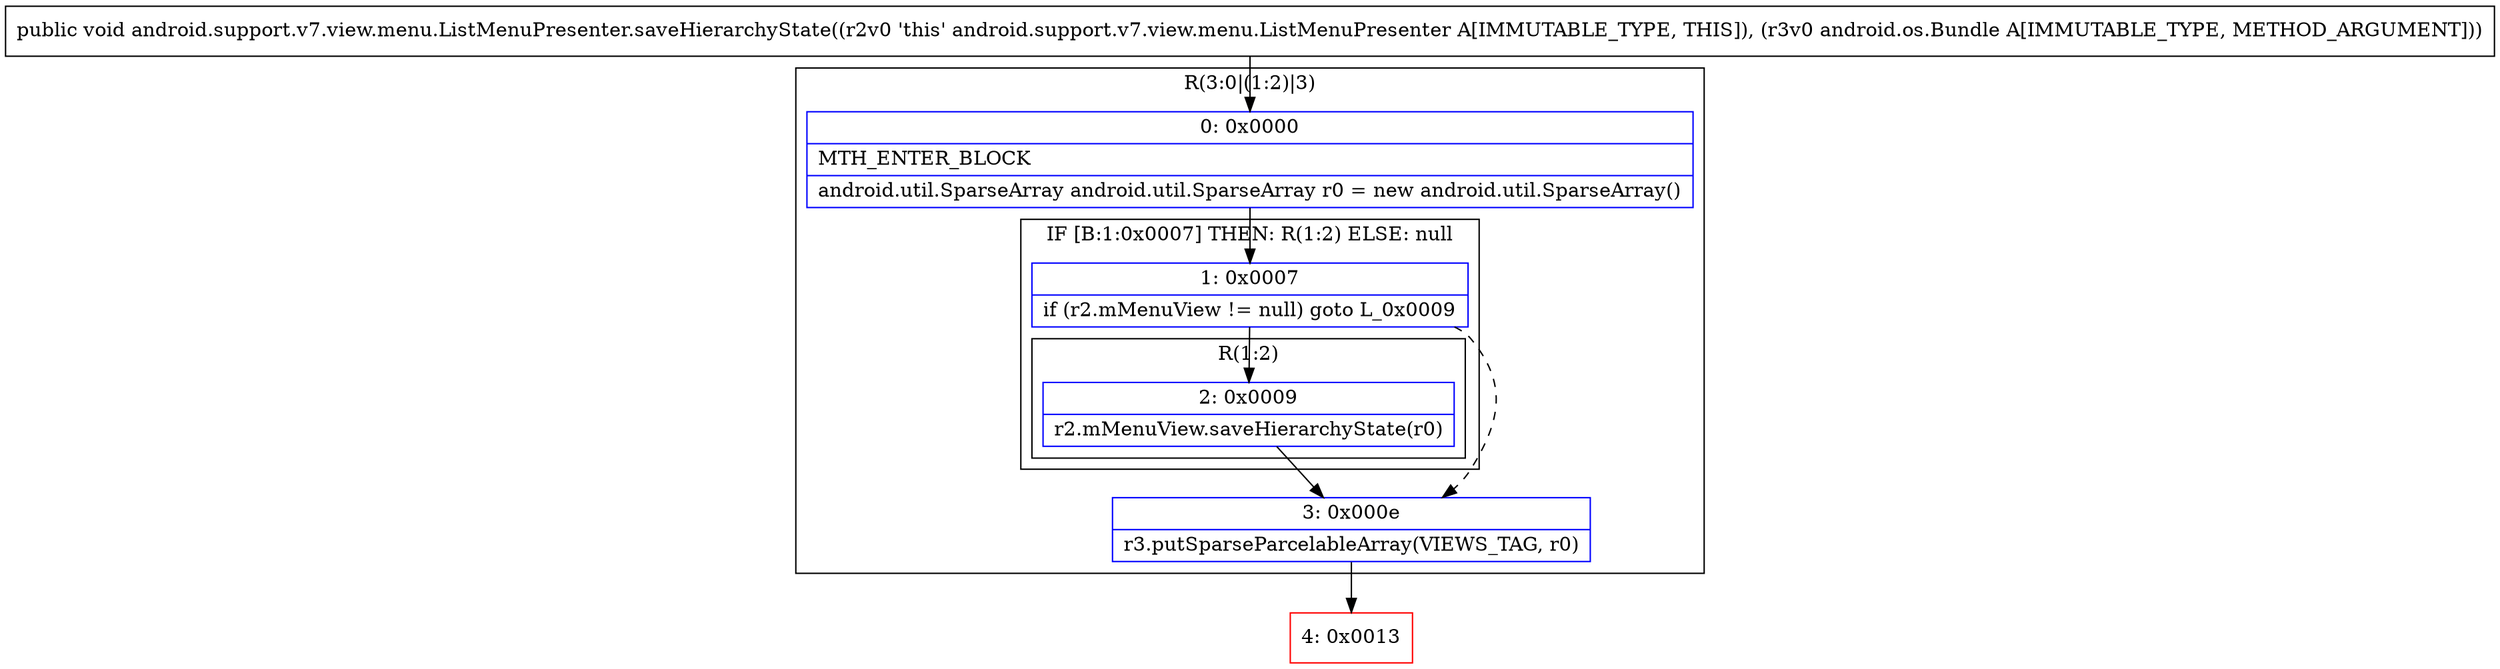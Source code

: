 digraph "CFG forandroid.support.v7.view.menu.ListMenuPresenter.saveHierarchyState(Landroid\/os\/Bundle;)V" {
subgraph cluster_Region_1087755502 {
label = "R(3:0|(1:2)|3)";
node [shape=record,color=blue];
Node_0 [shape=record,label="{0\:\ 0x0000|MTH_ENTER_BLOCK\l|android.util.SparseArray android.util.SparseArray r0 = new android.util.SparseArray()\l}"];
subgraph cluster_IfRegion_1180589047 {
label = "IF [B:1:0x0007] THEN: R(1:2) ELSE: null";
node [shape=record,color=blue];
Node_1 [shape=record,label="{1\:\ 0x0007|if (r2.mMenuView != null) goto L_0x0009\l}"];
subgraph cluster_Region_2002227655 {
label = "R(1:2)";
node [shape=record,color=blue];
Node_2 [shape=record,label="{2\:\ 0x0009|r2.mMenuView.saveHierarchyState(r0)\l}"];
}
}
Node_3 [shape=record,label="{3\:\ 0x000e|r3.putSparseParcelableArray(VIEWS_TAG, r0)\l}"];
}
Node_4 [shape=record,color=red,label="{4\:\ 0x0013}"];
MethodNode[shape=record,label="{public void android.support.v7.view.menu.ListMenuPresenter.saveHierarchyState((r2v0 'this' android.support.v7.view.menu.ListMenuPresenter A[IMMUTABLE_TYPE, THIS]), (r3v0 android.os.Bundle A[IMMUTABLE_TYPE, METHOD_ARGUMENT])) }"];
MethodNode -> Node_0;
Node_0 -> Node_1;
Node_1 -> Node_2;
Node_1 -> Node_3[style=dashed];
Node_2 -> Node_3;
Node_3 -> Node_4;
}

